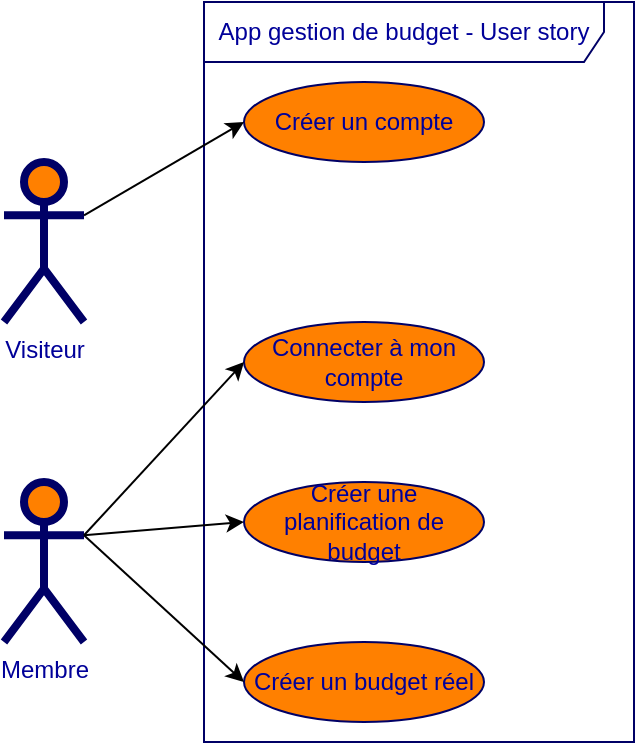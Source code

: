 <mxfile version="20.8.21" type="device"><diagram id="1cee9afd-dcdd-cf27-cb82-50d77dad4855" name="Page-1"><mxGraphModel dx="1026" dy="576" grid="1" gridSize="10" guides="1" tooltips="1" connect="1" arrows="1" fold="1" page="1" pageScale="1" pageWidth="850" pageHeight="1100" math="0" shadow="0"><root><mxCell id="0"/><mxCell id="1" parent="0"/><mxCell id="c1cb8d76720eaeb-22" value="App gestion de budget - User story" style="shape=umlFrame;whiteSpace=wrap;html=1;strokeWidth=1;fillColor=none;width=200;height=30;fontColor=#000099;strokeColor=#000066;" parent="1" vertex="1"><mxGeometry x="220" y="40" width="215" height="370" as="geometry"/></mxCell><mxCell id="c1cb8d76720eaeb-15" value="Visiteur" style="shape=umlActor;verticalLabelPosition=bottom;labelBackgroundColor=#ffffff;verticalAlign=top;html=1;strokeWidth=4;fillColor=#FF8000;strokeColor=#000066;fontColor=#000099;" parent="1" vertex="1"><mxGeometry x="120" y="120" width="40" height="80" as="geometry"/></mxCell><mxCell id="c1cb8d76720eaeb-20" value="Membre" style="shape=umlActor;verticalLabelPosition=bottom;labelBackgroundColor=#ffffff;verticalAlign=top;html=1;strokeWidth=4;fillColor=#FF8000;strokeColor=#000066;fontColor=#000099;" parent="1" vertex="1"><mxGeometry x="120" y="280" width="40" height="80" as="geometry"/></mxCell><mxCell id="ehfJ-LXw9ew6iVsLc2hg-2" value="Créer un compte" style="ellipse;whiteSpace=wrap;html=1;fillColor=#FF8000;strokeColor=#000066;fontColor=#000099;" parent="1" vertex="1"><mxGeometry x="240" y="80" width="120" height="40" as="geometry"/></mxCell><mxCell id="ehfJ-LXw9ew6iVsLc2hg-4" value="Connecter à mon compte" style="ellipse;whiteSpace=wrap;html=1;fillColor=#FF8000;strokeColor=#000066;fontColor=#000099;" parent="1" vertex="1"><mxGeometry x="240" y="200" width="120" height="40" as="geometry"/></mxCell><mxCell id="ehfJ-LXw9ew6iVsLc2hg-5" value="" style="endArrow=classic;html=1;rounded=0;exitX=1;exitY=0.333;exitDx=0;exitDy=0;exitPerimeter=0;entryX=0;entryY=0.5;entryDx=0;entryDy=0;" parent="1" source="c1cb8d76720eaeb-20" target="ehfJ-LXw9ew6iVsLc2hg-4" edge="1"><mxGeometry width="50" height="50" relative="1" as="geometry"><mxPoint x="400" y="180" as="sourcePoint"/><mxPoint x="450" y="130" as="targetPoint"/></mxGeometry></mxCell><mxCell id="ehfJ-LXw9ew6iVsLc2hg-6" value="" style="endArrow=classic;html=1;rounded=0;exitX=1;exitY=0.333;exitDx=0;exitDy=0;exitPerimeter=0;entryX=0;entryY=0.5;entryDx=0;entryDy=0;" parent="1" source="c1cb8d76720eaeb-15" target="ehfJ-LXw9ew6iVsLc2hg-2" edge="1"><mxGeometry width="50" height="50" relative="1" as="geometry"><mxPoint x="180" y="150" as="sourcePoint"/><mxPoint x="230" y="100" as="targetPoint"/></mxGeometry></mxCell><mxCell id="ehfJ-LXw9ew6iVsLc2hg-9" value="" style="endArrow=classic;html=1;rounded=0;exitX=1;exitY=0.333;exitDx=0;exitDy=0;exitPerimeter=0;entryX=0;entryY=0.5;entryDx=0;entryDy=0;" parent="1" source="c1cb8d76720eaeb-20" target="ehfJ-LXw9ew6iVsLc2hg-24" edge="1"><mxGeometry width="50" height="50" relative="1" as="geometry"><mxPoint x="400" y="180" as="sourcePoint"/><mxPoint x="240" y="300" as="targetPoint"/></mxGeometry></mxCell><mxCell id="ehfJ-LXw9ew6iVsLc2hg-23" value="Créer un budget réel" style="ellipse;whiteSpace=wrap;html=1;fillColor=#FF8000;strokeColor=#000066;fontColor=#000099;" parent="1" vertex="1"><mxGeometry x="240" y="360" width="120" height="40" as="geometry"/></mxCell><mxCell id="ehfJ-LXw9ew6iVsLc2hg-24" value="Créer une planification de budget" style="ellipse;whiteSpace=wrap;html=1;fillColor=#FF8000;strokeColor=#000066;fontColor=#000099;" parent="1" vertex="1"><mxGeometry x="240" y="280" width="120" height="40" as="geometry"/></mxCell><mxCell id="SmgXauSlVtPButtfXTT5-5" value="" style="endArrow=classic;html=1;rounded=0;entryX=0;entryY=0.5;entryDx=0;entryDy=0;exitX=1;exitY=0.333;exitDx=0;exitDy=0;exitPerimeter=0;" parent="1" source="c1cb8d76720eaeb-20" target="ehfJ-LXw9ew6iVsLc2hg-23" edge="1"><mxGeometry width="50" height="50" relative="1" as="geometry"><mxPoint x="180" y="310" as="sourcePoint"/><mxPoint x="150" y="400" as="targetPoint"/></mxGeometry></mxCell></root></mxGraphModel></diagram></mxfile>